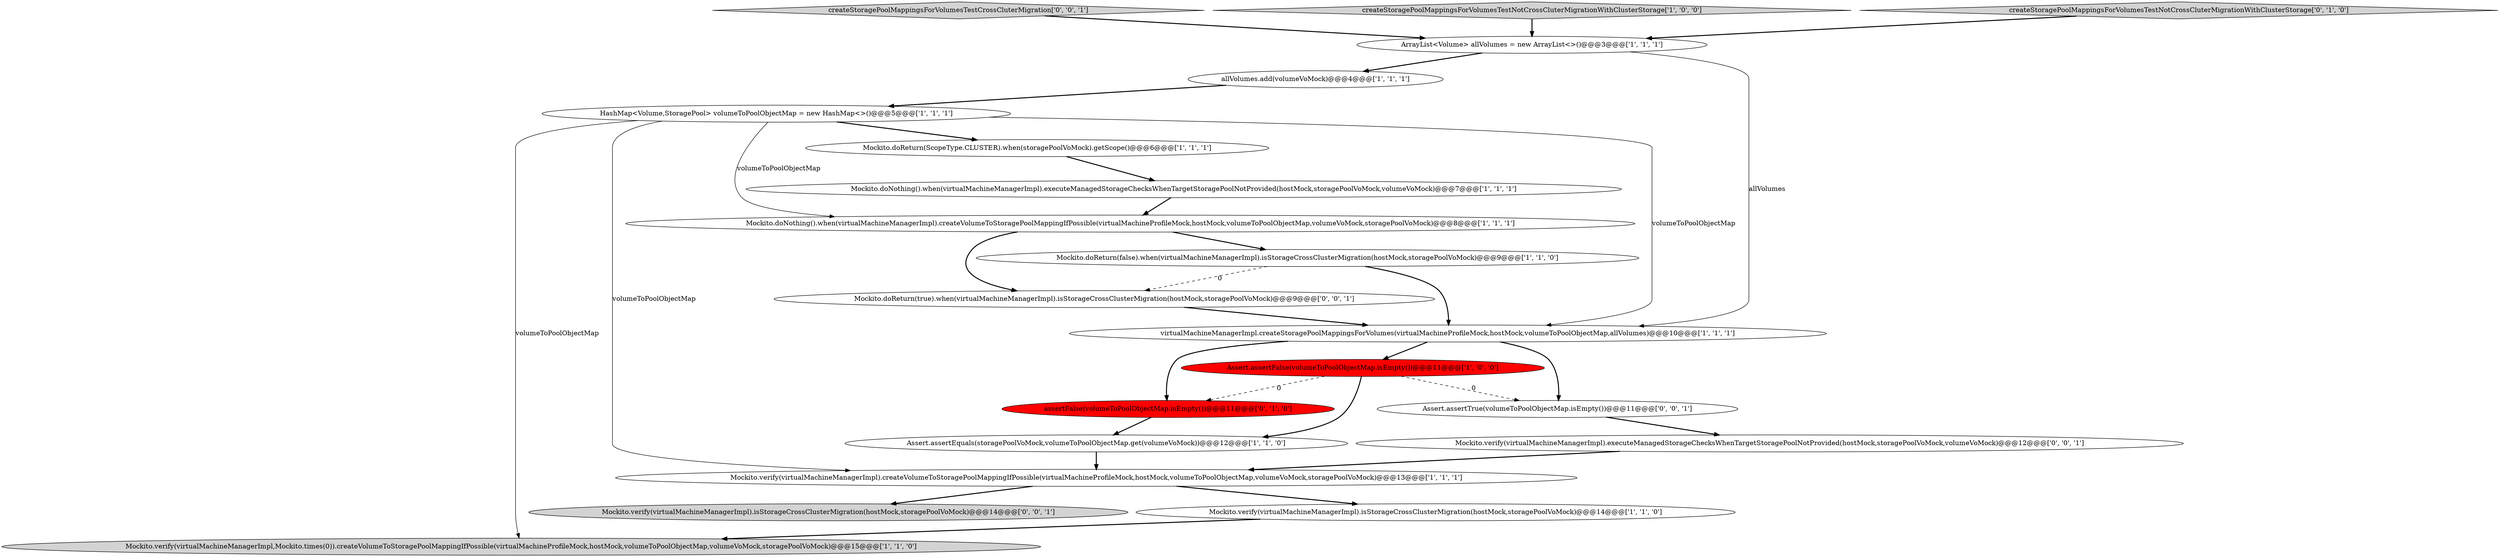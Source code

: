 digraph {
4 [style = filled, label = "allVolumes.add(volumeVoMock)@@@4@@@['1', '1', '1']", fillcolor = white, shape = ellipse image = "AAA0AAABBB1BBB"];
5 [style = filled, label = "Mockito.doNothing().when(virtualMachineManagerImpl).executeManagedStorageChecksWhenTargetStoragePoolNotProvided(hostMock,storagePoolVoMock,volumeVoMock)@@@7@@@['1', '1', '1']", fillcolor = white, shape = ellipse image = "AAA0AAABBB1BBB"];
20 [style = filled, label = "createStoragePoolMappingsForVolumesTestCrossCluterMigration['0', '0', '1']", fillcolor = lightgray, shape = diamond image = "AAA0AAABBB3BBB"];
6 [style = filled, label = "virtualMachineManagerImpl.createStoragePoolMappingsForVolumes(virtualMachineProfileMock,hostMock,volumeToPoolObjectMap,allVolumes)@@@10@@@['1', '1', '1']", fillcolor = white, shape = ellipse image = "AAA0AAABBB1BBB"];
11 [style = filled, label = "Mockito.verify(virtualMachineManagerImpl,Mockito.times(0)).createVolumeToStoragePoolMappingIfPossible(virtualMachineProfileMock,hostMock,volumeToPoolObjectMap,volumeVoMock,storagePoolVoMock)@@@15@@@['1', '1', '0']", fillcolor = lightgray, shape = ellipse image = "AAA0AAABBB1BBB"];
2 [style = filled, label = "HashMap<Volume,StoragePool> volumeToPoolObjectMap = new HashMap<>()@@@5@@@['1', '1', '1']", fillcolor = white, shape = ellipse image = "AAA0AAABBB1BBB"];
7 [style = filled, label = "Mockito.verify(virtualMachineManagerImpl).isStorageCrossClusterMigration(hostMock,storagePoolVoMock)@@@14@@@['1', '1', '0']", fillcolor = white, shape = ellipse image = "AAA0AAABBB1BBB"];
8 [style = filled, label = "Mockito.verify(virtualMachineManagerImpl).createVolumeToStoragePoolMappingIfPossible(virtualMachineProfileMock,hostMock,volumeToPoolObjectMap,volumeVoMock,storagePoolVoMock)@@@13@@@['1', '1', '1']", fillcolor = white, shape = ellipse image = "AAA0AAABBB1BBB"];
0 [style = filled, label = "Mockito.doNothing().when(virtualMachineManagerImpl).createVolumeToStoragePoolMappingIfPossible(virtualMachineProfileMock,hostMock,volumeToPoolObjectMap,volumeVoMock,storagePoolVoMock)@@@8@@@['1', '1', '1']", fillcolor = white, shape = ellipse image = "AAA0AAABBB1BBB"];
18 [style = filled, label = "Mockito.verify(virtualMachineManagerImpl).executeManagedStorageChecksWhenTargetStoragePoolNotProvided(hostMock,storagePoolVoMock,volumeVoMock)@@@12@@@['0', '0', '1']", fillcolor = white, shape = ellipse image = "AAA0AAABBB3BBB"];
17 [style = filled, label = "Mockito.verify(virtualMachineManagerImpl).isStorageCrossClusterMigration(hostMock,storagePoolVoMock)@@@14@@@['0', '0', '1']", fillcolor = lightgray, shape = ellipse image = "AAA0AAABBB3BBB"];
10 [style = filled, label = "ArrayList<Volume> allVolumes = new ArrayList<>()@@@3@@@['1', '1', '1']", fillcolor = white, shape = ellipse image = "AAA0AAABBB1BBB"];
1 [style = filled, label = "Mockito.doReturn(false).when(virtualMachineManagerImpl).isStorageCrossClusterMigration(hostMock,storagePoolVoMock)@@@9@@@['1', '1', '0']", fillcolor = white, shape = ellipse image = "AAA0AAABBB1BBB"];
13 [style = filled, label = "createStoragePoolMappingsForVolumesTestNotCrossCluterMigrationWithClusterStorage['1', '0', '0']", fillcolor = lightgray, shape = diamond image = "AAA0AAABBB1BBB"];
9 [style = filled, label = "Assert.assertFalse(volumeToPoolObjectMap.isEmpty())@@@11@@@['1', '0', '0']", fillcolor = red, shape = ellipse image = "AAA1AAABBB1BBB"];
19 [style = filled, label = "Assert.assertTrue(volumeToPoolObjectMap.isEmpty())@@@11@@@['0', '0', '1']", fillcolor = white, shape = ellipse image = "AAA0AAABBB3BBB"];
3 [style = filled, label = "Mockito.doReturn(ScopeType.CLUSTER).when(storagePoolVoMock).getScope()@@@6@@@['1', '1', '1']", fillcolor = white, shape = ellipse image = "AAA0AAABBB1BBB"];
15 [style = filled, label = "assertFalse(volumeToPoolObjectMap.isEmpty())@@@11@@@['0', '1', '0']", fillcolor = red, shape = ellipse image = "AAA1AAABBB2BBB"];
16 [style = filled, label = "Mockito.doReturn(true).when(virtualMachineManagerImpl).isStorageCrossClusterMigration(hostMock,storagePoolVoMock)@@@9@@@['0', '0', '1']", fillcolor = white, shape = ellipse image = "AAA0AAABBB3BBB"];
14 [style = filled, label = "createStoragePoolMappingsForVolumesTestNotCrossCluterMigrationWithClusterStorage['0', '1', '0']", fillcolor = lightgray, shape = diamond image = "AAA0AAABBB2BBB"];
12 [style = filled, label = "Assert.assertEquals(storagePoolVoMock,volumeToPoolObjectMap.get(volumeVoMock))@@@12@@@['1', '1', '0']", fillcolor = white, shape = ellipse image = "AAA0AAABBB1BBB"];
13->10 [style = bold, label=""];
0->16 [style = bold, label=""];
19->18 [style = bold, label=""];
7->11 [style = bold, label=""];
16->6 [style = bold, label=""];
2->3 [style = bold, label=""];
14->10 [style = bold, label=""];
2->0 [style = solid, label="volumeToPoolObjectMap"];
4->2 [style = bold, label=""];
6->19 [style = bold, label=""];
6->15 [style = bold, label=""];
8->7 [style = bold, label=""];
10->6 [style = solid, label="allVolumes"];
20->10 [style = bold, label=""];
9->19 [style = dashed, label="0"];
8->17 [style = bold, label=""];
3->5 [style = bold, label=""];
1->6 [style = bold, label=""];
2->6 [style = solid, label="volumeToPoolObjectMap"];
5->0 [style = bold, label=""];
12->8 [style = bold, label=""];
0->1 [style = bold, label=""];
1->16 [style = dashed, label="0"];
10->4 [style = bold, label=""];
2->11 [style = solid, label="volumeToPoolObjectMap"];
2->8 [style = solid, label="volumeToPoolObjectMap"];
15->12 [style = bold, label=""];
18->8 [style = bold, label=""];
9->12 [style = bold, label=""];
6->9 [style = bold, label=""];
9->15 [style = dashed, label="0"];
}
